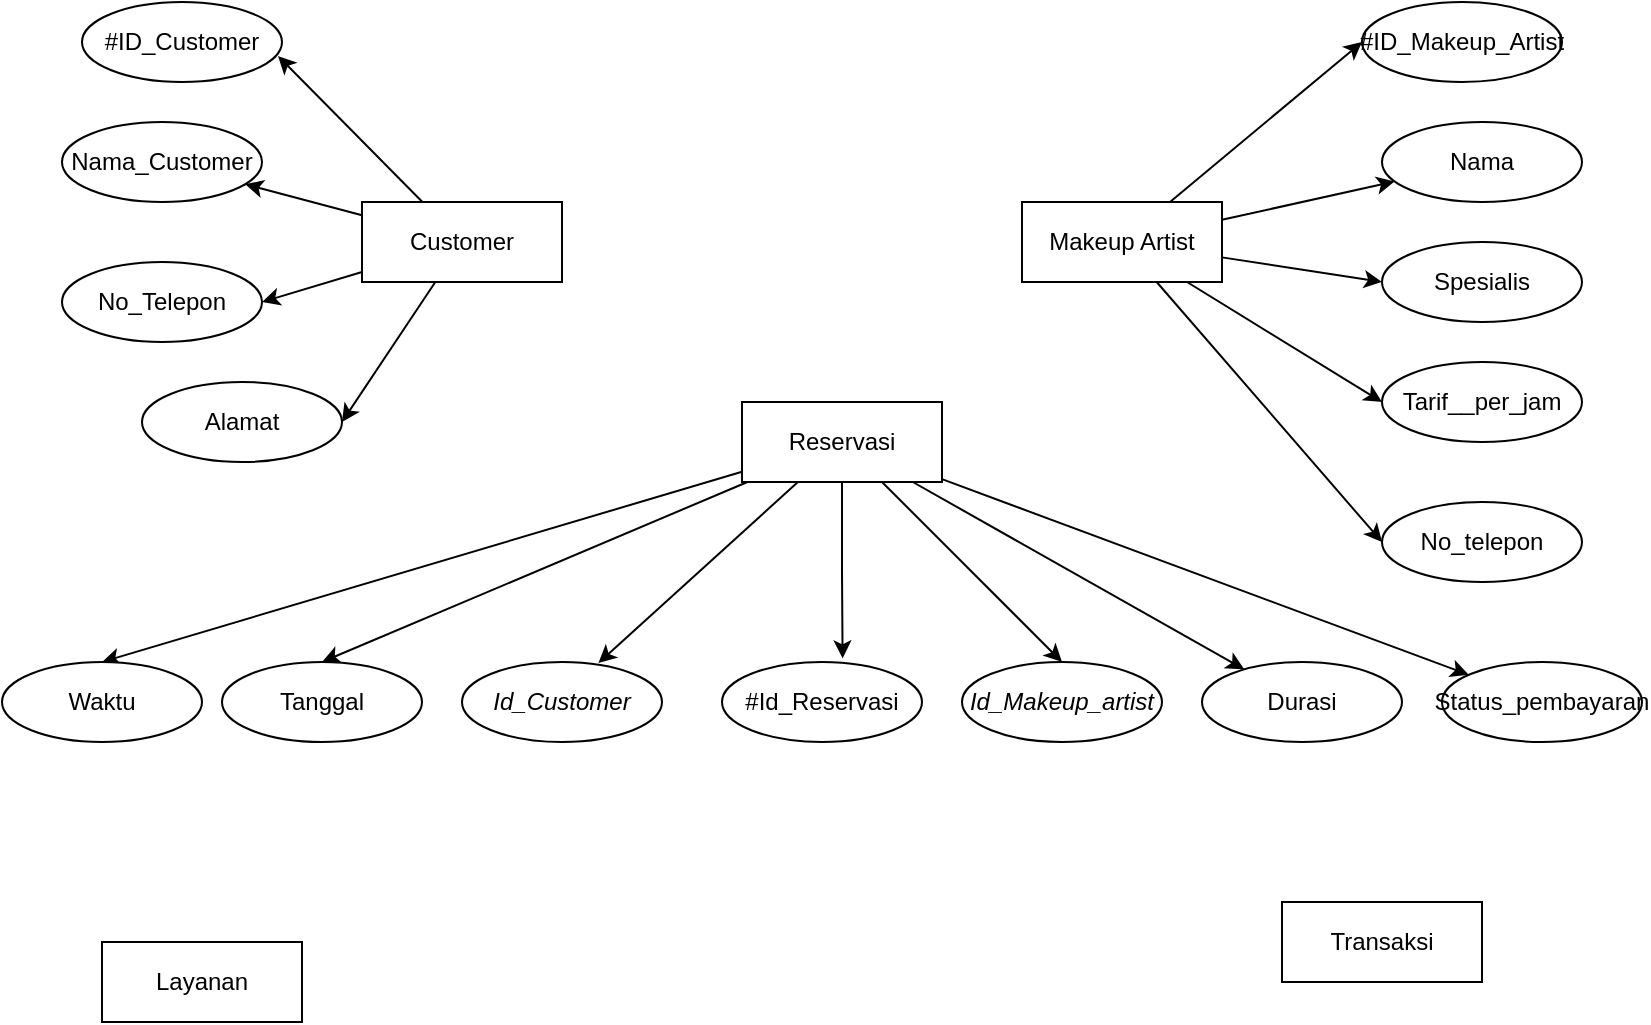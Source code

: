 <mxfile version="26.0.16">
  <diagram name="Page-1" id="mqRnHoleAtuB4LZljWnc">
    <mxGraphModel dx="2463" dy="1753" grid="1" gridSize="10" guides="1" tooltips="1" connect="1" arrows="1" fold="1" page="1" pageScale="1" pageWidth="850" pageHeight="1100" math="0" shadow="0">
      <root>
        <mxCell id="0" />
        <mxCell id="1" parent="0" />
        <mxCell id="39gsjnchr3GjjbWTML9K-40" style="edgeStyle=orthogonalEdgeStyle;rounded=0;orthogonalLoop=1;jettySize=auto;html=1;entryX=0.603;entryY=-0.045;entryDx=0;entryDy=0;entryPerimeter=0;" edge="1" parent="1" source="39gsjnchr3GjjbWTML9K-1" target="39gsjnchr3GjjbWTML9K-35">
          <mxGeometry relative="1" as="geometry">
            <mxPoint x="330" y="250" as="targetPoint" />
          </mxGeometry>
        </mxCell>
        <mxCell id="39gsjnchr3GjjbWTML9K-41" style="rounded=0;orthogonalLoop=1;jettySize=auto;html=1;entryX=0.5;entryY=0;entryDx=0;entryDy=0;" edge="1" parent="1" source="39gsjnchr3GjjbWTML9K-1" target="39gsjnchr3GjjbWTML9K-34">
          <mxGeometry relative="1" as="geometry" />
        </mxCell>
        <mxCell id="39gsjnchr3GjjbWTML9K-42" style="rounded=0;orthogonalLoop=1;jettySize=auto;html=1;" edge="1" parent="1" source="39gsjnchr3GjjbWTML9K-1" target="39gsjnchr3GjjbWTML9K-32">
          <mxGeometry relative="1" as="geometry" />
        </mxCell>
        <mxCell id="39gsjnchr3GjjbWTML9K-43" style="rounded=0;orthogonalLoop=1;jettySize=auto;html=1;" edge="1" parent="1" source="39gsjnchr3GjjbWTML9K-1" target="39gsjnchr3GjjbWTML9K-30">
          <mxGeometry relative="1" as="geometry" />
        </mxCell>
        <mxCell id="39gsjnchr3GjjbWTML9K-45" style="rounded=0;orthogonalLoop=1;jettySize=auto;html=1;entryX=0.5;entryY=0;entryDx=0;entryDy=0;" edge="1" parent="1" source="39gsjnchr3GjjbWTML9K-1" target="39gsjnchr3GjjbWTML9K-33">
          <mxGeometry relative="1" as="geometry" />
        </mxCell>
        <mxCell id="39gsjnchr3GjjbWTML9K-46" style="rounded=0;orthogonalLoop=1;jettySize=auto;html=1;entryX=0.5;entryY=0;entryDx=0;entryDy=0;" edge="1" parent="1" source="39gsjnchr3GjjbWTML9K-1" target="39gsjnchr3GjjbWTML9K-31">
          <mxGeometry relative="1" as="geometry" />
        </mxCell>
        <mxCell id="39gsjnchr3GjjbWTML9K-1" value="Reservasi" style="whiteSpace=wrap;html=1;align=center;" vertex="1" parent="1">
          <mxGeometry x="280" y="130" width="100" height="40" as="geometry" />
        </mxCell>
        <mxCell id="39gsjnchr3GjjbWTML9K-2" value="Transaksi" style="whiteSpace=wrap;html=1;align=center;" vertex="1" parent="1">
          <mxGeometry x="550" y="380" width="100" height="40" as="geometry" />
        </mxCell>
        <mxCell id="39gsjnchr3GjjbWTML9K-23" style="rounded=0;orthogonalLoop=1;jettySize=auto;html=1;entryX=0;entryY=0.5;entryDx=0;entryDy=0;" edge="1" parent="1" source="39gsjnchr3GjjbWTML9K-3" target="39gsjnchr3GjjbWTML9K-22">
          <mxGeometry relative="1" as="geometry" />
        </mxCell>
        <mxCell id="39gsjnchr3GjjbWTML9K-24" style="rounded=0;orthogonalLoop=1;jettySize=auto;html=1;" edge="1" parent="1" source="39gsjnchr3GjjbWTML9K-3" target="39gsjnchr3GjjbWTML9K-21">
          <mxGeometry relative="1" as="geometry" />
        </mxCell>
        <mxCell id="39gsjnchr3GjjbWTML9K-25" style="rounded=0;orthogonalLoop=1;jettySize=auto;html=1;entryX=0;entryY=0.5;entryDx=0;entryDy=0;" edge="1" parent="1" source="39gsjnchr3GjjbWTML9K-3" target="39gsjnchr3GjjbWTML9K-20">
          <mxGeometry relative="1" as="geometry" />
        </mxCell>
        <mxCell id="39gsjnchr3GjjbWTML9K-26" style="rounded=0;orthogonalLoop=1;jettySize=auto;html=1;entryX=0;entryY=0.5;entryDx=0;entryDy=0;" edge="1" parent="1" source="39gsjnchr3GjjbWTML9K-3" target="39gsjnchr3GjjbWTML9K-19">
          <mxGeometry relative="1" as="geometry" />
        </mxCell>
        <mxCell id="39gsjnchr3GjjbWTML9K-3" value="Makeup Artist" style="whiteSpace=wrap;html=1;align=center;" vertex="1" parent="1">
          <mxGeometry x="420" y="30" width="100" height="40" as="geometry" />
        </mxCell>
        <mxCell id="39gsjnchr3GjjbWTML9K-4" value="Layanan" style="whiteSpace=wrap;html=1;align=center;" vertex="1" parent="1">
          <mxGeometry x="-40" y="400" width="100" height="40" as="geometry" />
        </mxCell>
        <mxCell id="39gsjnchr3GjjbWTML9K-14" style="rounded=0;orthogonalLoop=1;jettySize=auto;html=1;" edge="1" parent="1" source="39gsjnchr3GjjbWTML9K-5" target="39gsjnchr3GjjbWTML9K-8">
          <mxGeometry relative="1" as="geometry" />
        </mxCell>
        <mxCell id="39gsjnchr3GjjbWTML9K-15" style="rounded=0;orthogonalLoop=1;jettySize=auto;html=1;entryX=1;entryY=0.5;entryDx=0;entryDy=0;" edge="1" parent="1" source="39gsjnchr3GjjbWTML9K-5" target="39gsjnchr3GjjbWTML9K-7">
          <mxGeometry relative="1" as="geometry" />
        </mxCell>
        <mxCell id="39gsjnchr3GjjbWTML9K-16" style="rounded=0;orthogonalLoop=1;jettySize=auto;html=1;entryX=1;entryY=0.5;entryDx=0;entryDy=0;" edge="1" parent="1" source="39gsjnchr3GjjbWTML9K-5" target="39gsjnchr3GjjbWTML9K-6">
          <mxGeometry relative="1" as="geometry" />
        </mxCell>
        <mxCell id="39gsjnchr3GjjbWTML9K-5" value="Customer" style="whiteSpace=wrap;html=1;align=center;" vertex="1" parent="1">
          <mxGeometry x="90" y="30" width="100" height="40" as="geometry" />
        </mxCell>
        <mxCell id="39gsjnchr3GjjbWTML9K-6" value="Alamat" style="ellipse;whiteSpace=wrap;html=1;align=center;" vertex="1" parent="1">
          <mxGeometry x="-20" y="120" width="100" height="40" as="geometry" />
        </mxCell>
        <mxCell id="39gsjnchr3GjjbWTML9K-7" value="No_Telepon" style="ellipse;whiteSpace=wrap;html=1;align=center;" vertex="1" parent="1">
          <mxGeometry x="-60" y="60" width="100" height="40" as="geometry" />
        </mxCell>
        <mxCell id="39gsjnchr3GjjbWTML9K-8" value="Nama_Customer" style="ellipse;whiteSpace=wrap;html=1;align=center;" vertex="1" parent="1">
          <mxGeometry x="-60" y="-10" width="100" height="40" as="geometry" />
        </mxCell>
        <mxCell id="39gsjnchr3GjjbWTML9K-9" value="#ID_Customer" style="ellipse;whiteSpace=wrap;html=1;align=center;" vertex="1" parent="1">
          <mxGeometry x="-50" y="-70" width="100" height="40" as="geometry" />
        </mxCell>
        <mxCell id="39gsjnchr3GjjbWTML9K-13" style="rounded=0;orthogonalLoop=1;jettySize=auto;html=1;entryX=0.98;entryY=0.675;entryDx=0;entryDy=0;entryPerimeter=0;" edge="1" parent="1" source="39gsjnchr3GjjbWTML9K-5" target="39gsjnchr3GjjbWTML9K-9">
          <mxGeometry relative="1" as="geometry" />
        </mxCell>
        <mxCell id="39gsjnchr3GjjbWTML9K-18" value="No_telepon" style="ellipse;whiteSpace=wrap;html=1;align=center;" vertex="1" parent="1">
          <mxGeometry x="600" y="180" width="100" height="40" as="geometry" />
        </mxCell>
        <mxCell id="39gsjnchr3GjjbWTML9K-19" value="Tarif__per_jam" style="ellipse;whiteSpace=wrap;html=1;align=center;" vertex="1" parent="1">
          <mxGeometry x="600" y="110" width="100" height="40" as="geometry" />
        </mxCell>
        <mxCell id="39gsjnchr3GjjbWTML9K-20" value="Spesialis" style="ellipse;whiteSpace=wrap;html=1;align=center;" vertex="1" parent="1">
          <mxGeometry x="600" y="50" width="100" height="40" as="geometry" />
        </mxCell>
        <mxCell id="39gsjnchr3GjjbWTML9K-21" value="Nama" style="ellipse;whiteSpace=wrap;html=1;align=center;" vertex="1" parent="1">
          <mxGeometry x="600" y="-10" width="100" height="40" as="geometry" />
        </mxCell>
        <mxCell id="39gsjnchr3GjjbWTML9K-22" value="#ID_Makeup_Artist" style="ellipse;whiteSpace=wrap;html=1;align=center;" vertex="1" parent="1">
          <mxGeometry x="590" y="-70" width="100" height="40" as="geometry" />
        </mxCell>
        <mxCell id="39gsjnchr3GjjbWTML9K-27" style="rounded=0;orthogonalLoop=1;jettySize=auto;html=1;entryX=0;entryY=0.5;entryDx=0;entryDy=0;" edge="1" parent="1" source="39gsjnchr3GjjbWTML9K-3" target="39gsjnchr3GjjbWTML9K-18">
          <mxGeometry relative="1" as="geometry" />
        </mxCell>
        <mxCell id="39gsjnchr3GjjbWTML9K-30" value="Status_pembayaran" style="ellipse;whiteSpace=wrap;html=1;align=center;" vertex="1" parent="1">
          <mxGeometry x="630" y="260" width="100" height="40" as="geometry" />
        </mxCell>
        <mxCell id="39gsjnchr3GjjbWTML9K-31" value="Waktu" style="ellipse;whiteSpace=wrap;html=1;align=center;" vertex="1" parent="1">
          <mxGeometry x="-90" y="260" width="100" height="40" as="geometry" />
        </mxCell>
        <mxCell id="39gsjnchr3GjjbWTML9K-32" value="Durasi" style="ellipse;whiteSpace=wrap;html=1;align=center;" vertex="1" parent="1">
          <mxGeometry x="510" y="260" width="100" height="40" as="geometry" />
        </mxCell>
        <mxCell id="39gsjnchr3GjjbWTML9K-33" value="Tanggal" style="ellipse;whiteSpace=wrap;html=1;align=center;" vertex="1" parent="1">
          <mxGeometry x="20" y="260" width="100" height="40" as="geometry" />
        </mxCell>
        <mxCell id="39gsjnchr3GjjbWTML9K-34" value="&lt;i&gt;Id_Makeup_artist&lt;/i&gt;" style="ellipse;whiteSpace=wrap;html=1;align=center;" vertex="1" parent="1">
          <mxGeometry x="390" y="260" width="100" height="40" as="geometry" />
        </mxCell>
        <mxCell id="39gsjnchr3GjjbWTML9K-35" value="#Id_Reservasi" style="ellipse;whiteSpace=wrap;html=1;align=center;" vertex="1" parent="1">
          <mxGeometry x="270" y="260" width="100" height="40" as="geometry" />
        </mxCell>
        <mxCell id="39gsjnchr3GjjbWTML9K-36" value="&lt;i&gt;Id_Customer&lt;/i&gt;" style="ellipse;whiteSpace=wrap;html=1;align=center;" vertex="1" parent="1">
          <mxGeometry x="140" y="260" width="100" height="40" as="geometry" />
        </mxCell>
        <mxCell id="39gsjnchr3GjjbWTML9K-44" style="rounded=0;orthogonalLoop=1;jettySize=auto;html=1;entryX=0.682;entryY=0.014;entryDx=0;entryDy=0;entryPerimeter=0;" edge="1" parent="1" source="39gsjnchr3GjjbWTML9K-1" target="39gsjnchr3GjjbWTML9K-36">
          <mxGeometry relative="1" as="geometry" />
        </mxCell>
      </root>
    </mxGraphModel>
  </diagram>
</mxfile>
